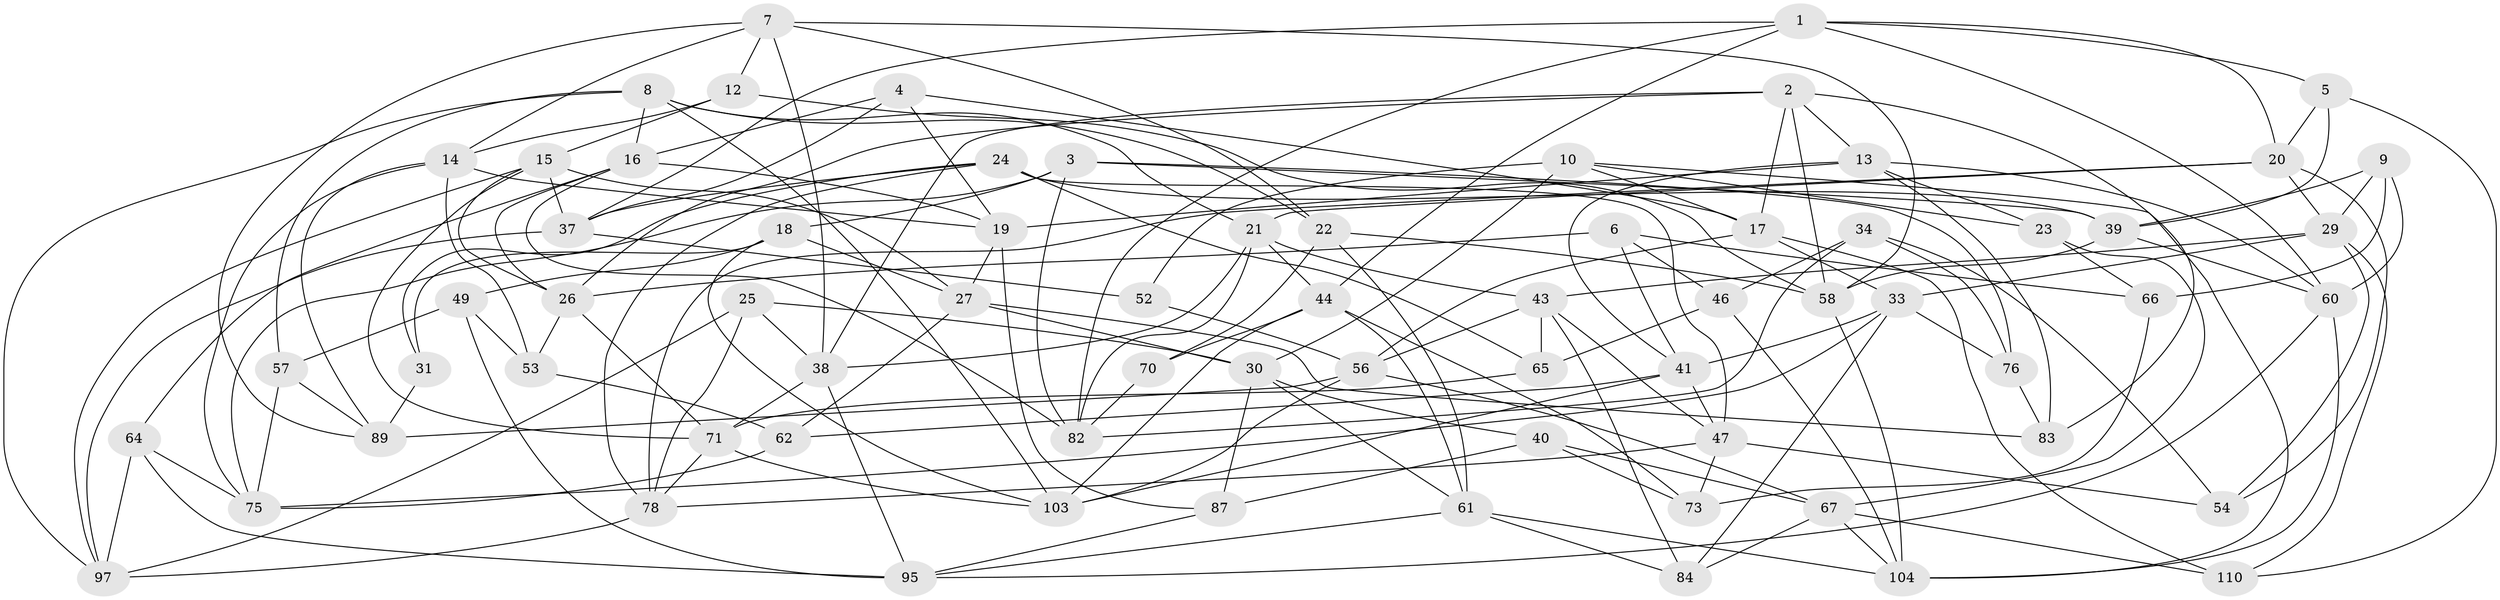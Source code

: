 // Generated by graph-tools (version 1.1) at 2025/52/02/27/25 19:52:33]
// undirected, 70 vertices, 179 edges
graph export_dot {
graph [start="1"]
  node [color=gray90,style=filled];
  1 [super="+35"];
  2 [super="+11"];
  3 [super="+48"];
  4;
  5;
  6;
  7 [super="+28"];
  8 [super="+32"];
  9;
  10 [super="+77"];
  12;
  13 [super="+72"];
  14 [super="+106"];
  15 [super="+92"];
  16 [super="+55"];
  17 [super="+42"];
  18 [super="+51"];
  19 [super="+105"];
  20 [super="+69"];
  21 [super="+93"];
  22 [super="+68"];
  23;
  24 [super="+100"];
  25;
  26 [super="+50"];
  27 [super="+113"];
  29 [super="+63"];
  30 [super="+59"];
  31;
  33 [super="+36"];
  34;
  37 [super="+91"];
  38 [super="+112"];
  39 [super="+108"];
  40;
  41 [super="+85"];
  43 [super="+45"];
  44 [super="+80"];
  46;
  47 [super="+90"];
  49;
  52;
  53;
  54;
  56 [super="+86"];
  57;
  58 [super="+88"];
  60 [super="+79"];
  61 [super="+74"];
  62;
  64;
  65;
  66;
  67 [super="+102"];
  70;
  71 [super="+96"];
  73;
  75 [super="+81"];
  76;
  78 [super="+99"];
  82 [super="+94"];
  83;
  84;
  87;
  89 [super="+109"];
  95 [super="+101"];
  97 [super="+98"];
  103 [super="+111"];
  104 [super="+107"];
  110;
  1 -- 5;
  1 -- 37;
  1 -- 82;
  1 -- 60;
  1 -- 44;
  1 -- 20;
  2 -- 58;
  2 -- 83;
  2 -- 17;
  2 -- 13;
  2 -- 38;
  2 -- 26;
  3 -- 76;
  3 -- 18 [weight=2];
  3 -- 82;
  3 -- 39;
  3 -- 75;
  4 -- 17;
  4 -- 19;
  4 -- 16;
  4 -- 37;
  5 -- 20;
  5 -- 39;
  5 -- 110;
  6 -- 46;
  6 -- 41;
  6 -- 66;
  6 -- 26;
  7 -- 22;
  7 -- 38;
  7 -- 14;
  7 -- 89;
  7 -- 58;
  7 -- 12;
  8 -- 22;
  8 -- 21;
  8 -- 103;
  8 -- 16;
  8 -- 97;
  8 -- 57;
  9 -- 66;
  9 -- 29;
  9 -- 39;
  9 -- 60;
  10 -- 23;
  10 -- 52 [weight=2];
  10 -- 30;
  10 -- 104;
  10 -- 17;
  12 -- 14;
  12 -- 58;
  12 -- 15;
  13 -- 60;
  13 -- 23;
  13 -- 83;
  13 -- 19;
  13 -- 41;
  14 -- 75;
  14 -- 53;
  14 -- 19;
  14 -- 89;
  15 -- 97;
  15 -- 27;
  15 -- 37;
  15 -- 26;
  15 -- 71;
  16 -- 26;
  16 -- 64;
  16 -- 82;
  16 -- 19;
  17 -- 33;
  17 -- 110;
  17 -- 56;
  18 -- 49;
  18 -- 103;
  18 -- 27;
  18 -- 31;
  19 -- 27;
  19 -- 87;
  20 -- 29;
  20 -- 21;
  20 -- 54;
  20 -- 78;
  21 -- 82;
  21 -- 44;
  21 -- 43;
  21 -- 38;
  22 -- 70 [weight=2];
  22 -- 61;
  22 -- 58;
  23 -- 67;
  23 -- 66;
  24 -- 31;
  24 -- 37;
  24 -- 47;
  24 -- 65;
  24 -- 39;
  24 -- 78;
  25 -- 30;
  25 -- 78;
  25 -- 38;
  25 -- 97;
  26 -- 53;
  26 -- 71;
  27 -- 62;
  27 -- 83;
  27 -- 30;
  29 -- 110;
  29 -- 33;
  29 -- 43;
  29 -- 54;
  30 -- 87;
  30 -- 40;
  30 -- 61;
  31 -- 89 [weight=2];
  33 -- 76;
  33 -- 84;
  33 -- 41;
  33 -- 75;
  34 -- 54;
  34 -- 46;
  34 -- 76;
  34 -- 82;
  37 -- 97;
  37 -- 52;
  38 -- 95;
  38 -- 71;
  39 -- 58;
  39 -- 60;
  40 -- 73;
  40 -- 87;
  40 -- 67;
  41 -- 47;
  41 -- 62;
  41 -- 103;
  43 -- 47;
  43 -- 65;
  43 -- 56;
  43 -- 84;
  44 -- 70;
  44 -- 73;
  44 -- 61;
  44 -- 103;
  46 -- 65;
  46 -- 104;
  47 -- 73;
  47 -- 54;
  47 -- 78;
  49 -- 57;
  49 -- 53;
  49 -- 95;
  52 -- 56;
  53 -- 62;
  56 -- 89;
  56 -- 67;
  56 -- 103;
  57 -- 75;
  57 -- 89;
  58 -- 104;
  60 -- 104;
  60 -- 95;
  61 -- 104;
  61 -- 84;
  61 -- 95;
  62 -- 75;
  64 -- 95;
  64 -- 97;
  64 -- 75;
  65 -- 71;
  66 -- 73;
  67 -- 104;
  67 -- 84;
  67 -- 110;
  70 -- 82;
  71 -- 78;
  71 -- 103;
  76 -- 83;
  78 -- 97;
  87 -- 95;
}

